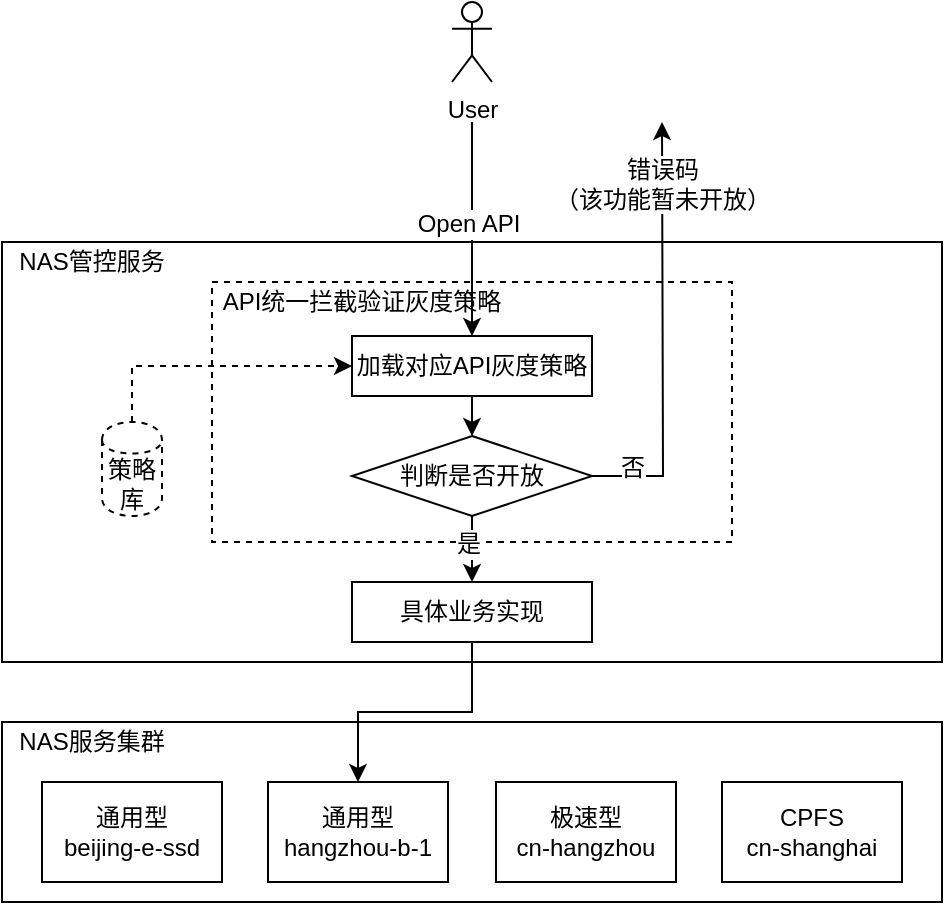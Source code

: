 <mxfile version="12.4.3" type="github" pages="1"><diagram id="Ai4Y_K-u0OYF5FWCfehs" name="第 1 页"><mxGraphModel dx="946" dy="614" grid="1" gridSize="10" guides="1" tooltips="1" connect="1" arrows="1" fold="1" page="1" pageScale="1" pageWidth="1169" pageHeight="827" math="0" shadow="0"><root><mxCell id="0"/><mxCell id="1" parent="0"/><mxCell id="vksiCmzUZhZXsTjqpCSR-17" value="" style="rounded=0;whiteSpace=wrap;html=1;" vertex="1" parent="1"><mxGeometry x="320" y="400" width="470" height="90" as="geometry"/></mxCell><mxCell id="vksiCmzUZhZXsTjqpCSR-1" value="" style="rounded=0;whiteSpace=wrap;html=1;" vertex="1" parent="1"><mxGeometry x="320" y="160" width="470" height="210" as="geometry"/></mxCell><mxCell id="vksiCmzUZhZXsTjqpCSR-2" value="通用型&lt;br&gt;beijing-e-ssd" style="rounded=0;whiteSpace=wrap;html=1;" vertex="1" parent="1"><mxGeometry x="340" y="430" width="90" height="50" as="geometry"/></mxCell><mxCell id="vksiCmzUZhZXsTjqpCSR-3" value="User" style="shape=umlActor;verticalLabelPosition=bottom;labelBackgroundColor=#ffffff;verticalAlign=top;html=1;outlineConnect=0;" vertex="1" parent="1"><mxGeometry x="545" y="40" width="20" height="40" as="geometry"/></mxCell><mxCell id="vksiCmzUZhZXsTjqpCSR-14" value="通用型&lt;br&gt;hangzhou-b-1" style="rounded=0;whiteSpace=wrap;html=1;" vertex="1" parent="1"><mxGeometry x="453" y="430" width="90" height="50" as="geometry"/></mxCell><mxCell id="vksiCmzUZhZXsTjqpCSR-15" value="极速型&lt;br&gt;cn-hangzhou" style="rounded=0;whiteSpace=wrap;html=1;" vertex="1" parent="1"><mxGeometry x="567" y="430" width="90" height="50" as="geometry"/></mxCell><mxCell id="vksiCmzUZhZXsTjqpCSR-16" value="CPFS&lt;br&gt;cn-shanghai" style="rounded=0;whiteSpace=wrap;html=1;" vertex="1" parent="1"><mxGeometry x="680" y="430" width="90" height="50" as="geometry"/></mxCell><mxCell id="vksiCmzUZhZXsTjqpCSR-19" value="NAS服务集群" style="text;html=1;strokeColor=none;fillColor=none;align=center;verticalAlign=middle;whiteSpace=wrap;rounded=0;" vertex="1" parent="1"><mxGeometry x="320" y="400" width="90" height="20" as="geometry"/></mxCell><mxCell id="vksiCmzUZhZXsTjqpCSR-20" value="NAS管控服务" style="text;html=1;strokeColor=none;fillColor=none;align=center;verticalAlign=middle;whiteSpace=wrap;rounded=0;" vertex="1" parent="1"><mxGeometry x="320" y="160" width="90" height="20" as="geometry"/></mxCell><mxCell id="vksiCmzUZhZXsTjqpCSR-22" value="" style="rounded=0;whiteSpace=wrap;html=1;dashed=1;" vertex="1" parent="1"><mxGeometry x="425" y="180" width="260" height="130" as="geometry"/></mxCell><mxCell id="vksiCmzUZhZXsTjqpCSR-23" value="API统一拦截验证灰度策略" style="text;html=1;strokeColor=none;fillColor=none;align=center;verticalAlign=middle;whiteSpace=wrap;rounded=0;dashed=1;" vertex="1" parent="1"><mxGeometry x="425" y="180" width="150" height="20" as="geometry"/></mxCell><mxCell id="vksiCmzUZhZXsTjqpCSR-28" style="edgeStyle=orthogonalEdgeStyle;rounded=0;orthogonalLoop=1;jettySize=auto;html=1;exitX=0.5;exitY=0;exitDx=0;exitDy=0;entryX=0;entryY=0.5;entryDx=0;entryDy=0;dashed=1;" edge="1" parent="1" source="vksiCmzUZhZXsTjqpCSR-24" target="vksiCmzUZhZXsTjqpCSR-27"><mxGeometry relative="1" as="geometry"/></mxCell><mxCell id="vksiCmzUZhZXsTjqpCSR-24" value="策略库" style="shape=cylinder;whiteSpace=wrap;html=1;boundedLbl=1;backgroundOutline=1;dashed=1;" vertex="1" parent="1"><mxGeometry x="370" y="250" width="30" height="47" as="geometry"/></mxCell><mxCell id="vksiCmzUZhZXsTjqpCSR-31" style="edgeStyle=orthogonalEdgeStyle;rounded=0;orthogonalLoop=1;jettySize=auto;html=1;exitX=0.5;exitY=1;exitDx=0;exitDy=0;entryX=0.5;entryY=0;entryDx=0;entryDy=0;" edge="1" parent="1" source="vksiCmzUZhZXsTjqpCSR-26" target="vksiCmzUZhZXsTjqpCSR-30"><mxGeometry relative="1" as="geometry"/></mxCell><mxCell id="vksiCmzUZhZXsTjqpCSR-38" value="是" style="text;html=1;align=center;verticalAlign=middle;resizable=0;points=[];;labelBackgroundColor=#ffffff;" vertex="1" connectable="0" parent="vksiCmzUZhZXsTjqpCSR-31"><mxGeometry x="-0.151" y="-2" relative="1" as="geometry"><mxPoint as="offset"/></mxGeometry></mxCell><mxCell id="vksiCmzUZhZXsTjqpCSR-36" style="edgeStyle=orthogonalEdgeStyle;rounded=0;orthogonalLoop=1;jettySize=auto;html=1;exitX=1;exitY=0.5;exitDx=0;exitDy=0;" edge="1" parent="1" source="vksiCmzUZhZXsTjqpCSR-26"><mxGeometry relative="1" as="geometry"><mxPoint x="650" y="100" as="targetPoint"/></mxGeometry></mxCell><mxCell id="vksiCmzUZhZXsTjqpCSR-37" value="错误码&lt;br&gt;（该功能暂未开放）" style="text;html=1;align=center;verticalAlign=middle;resizable=0;points=[];;labelBackgroundColor=#ffffff;" vertex="1" connectable="0" parent="vksiCmzUZhZXsTjqpCSR-36"><mxGeometry x="0.762" y="-2" relative="1" as="geometry"><mxPoint x="-2" y="5" as="offset"/></mxGeometry></mxCell><mxCell id="vksiCmzUZhZXsTjqpCSR-39" value="否" style="text;html=1;align=center;verticalAlign=middle;resizable=0;points=[];;labelBackgroundColor=#ffffff;" vertex="1" connectable="0" parent="vksiCmzUZhZXsTjqpCSR-36"><mxGeometry x="-0.811" y="4" relative="1" as="geometry"><mxPoint as="offset"/></mxGeometry></mxCell><mxCell id="vksiCmzUZhZXsTjqpCSR-26" value="判断是否开放" style="rhombus;whiteSpace=wrap;html=1;" vertex="1" parent="1"><mxGeometry x="495" y="257" width="120" height="40" as="geometry"/></mxCell><mxCell id="vksiCmzUZhZXsTjqpCSR-29" style="edgeStyle=orthogonalEdgeStyle;rounded=0;orthogonalLoop=1;jettySize=auto;html=1;exitX=0.5;exitY=1;exitDx=0;exitDy=0;entryX=0.5;entryY=0;entryDx=0;entryDy=0;" edge="1" parent="1" source="vksiCmzUZhZXsTjqpCSR-27" target="vksiCmzUZhZXsTjqpCSR-26"><mxGeometry relative="1" as="geometry"/></mxCell><mxCell id="vksiCmzUZhZXsTjqpCSR-27" value="加载对应API灰度策略" style="rounded=0;whiteSpace=wrap;html=1;" vertex="1" parent="1"><mxGeometry x="495" y="207" width="120" height="30" as="geometry"/></mxCell><mxCell id="vksiCmzUZhZXsTjqpCSR-12" value="" style="endArrow=classic;html=1;" edge="1" parent="1" target="vksiCmzUZhZXsTjqpCSR-27"><mxGeometry width="50" height="50" relative="1" as="geometry"><mxPoint x="555" y="100" as="sourcePoint"/><mxPoint x="670" y="70" as="targetPoint"/></mxGeometry></mxCell><mxCell id="vksiCmzUZhZXsTjqpCSR-13" value="Open API" style="text;html=1;align=center;verticalAlign=middle;resizable=0;points=[];;labelBackgroundColor=#ffffff;" vertex="1" connectable="0" parent="vksiCmzUZhZXsTjqpCSR-12"><mxGeometry x="-0.057" y="-2" relative="1" as="geometry"><mxPoint as="offset"/></mxGeometry></mxCell><mxCell id="vksiCmzUZhZXsTjqpCSR-32" style="edgeStyle=orthogonalEdgeStyle;rounded=0;orthogonalLoop=1;jettySize=auto;html=1;exitX=0.5;exitY=1;exitDx=0;exitDy=0;" edge="1" parent="1" source="vksiCmzUZhZXsTjqpCSR-30" target="vksiCmzUZhZXsTjqpCSR-14"><mxGeometry relative="1" as="geometry"/></mxCell><mxCell id="vksiCmzUZhZXsTjqpCSR-30" value="具体业务实现" style="rounded=0;whiteSpace=wrap;html=1;" vertex="1" parent="1"><mxGeometry x="495" y="330" width="120" height="30" as="geometry"/></mxCell></root></mxGraphModel></diagram></mxfile>
